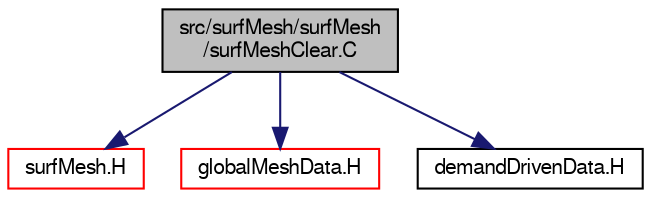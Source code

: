 digraph "src/surfMesh/surfMesh/surfMeshClear.C"
{
  bgcolor="transparent";
  edge [fontname="FreeSans",fontsize="10",labelfontname="FreeSans",labelfontsize="10"];
  node [fontname="FreeSans",fontsize="10",shape=record];
  Node0 [label="src/surfMesh/surfMesh\l/surfMeshClear.C",height=0.2,width=0.4,color="black", fillcolor="grey75", style="filled", fontcolor="black"];
  Node0 -> Node1 [color="midnightblue",fontsize="10",style="solid",fontname="FreeSans"];
  Node1 [label="surfMesh.H",height=0.2,width=0.4,color="red",URL="$a15311.html"];
  Node0 -> Node187 [color="midnightblue",fontsize="10",style="solid",fontname="FreeSans"];
  Node187 [label="globalMeshData.H",height=0.2,width=0.4,color="red",URL="$a11534.html"];
  Node0 -> Node243 [color="midnightblue",fontsize="10",style="solid",fontname="FreeSans"];
  Node243 [label="demandDrivenData.H",height=0.2,width=0.4,color="black",URL="$a10367.html",tooltip="Template functions to aid in the implementation of demand driven data. "];
}
